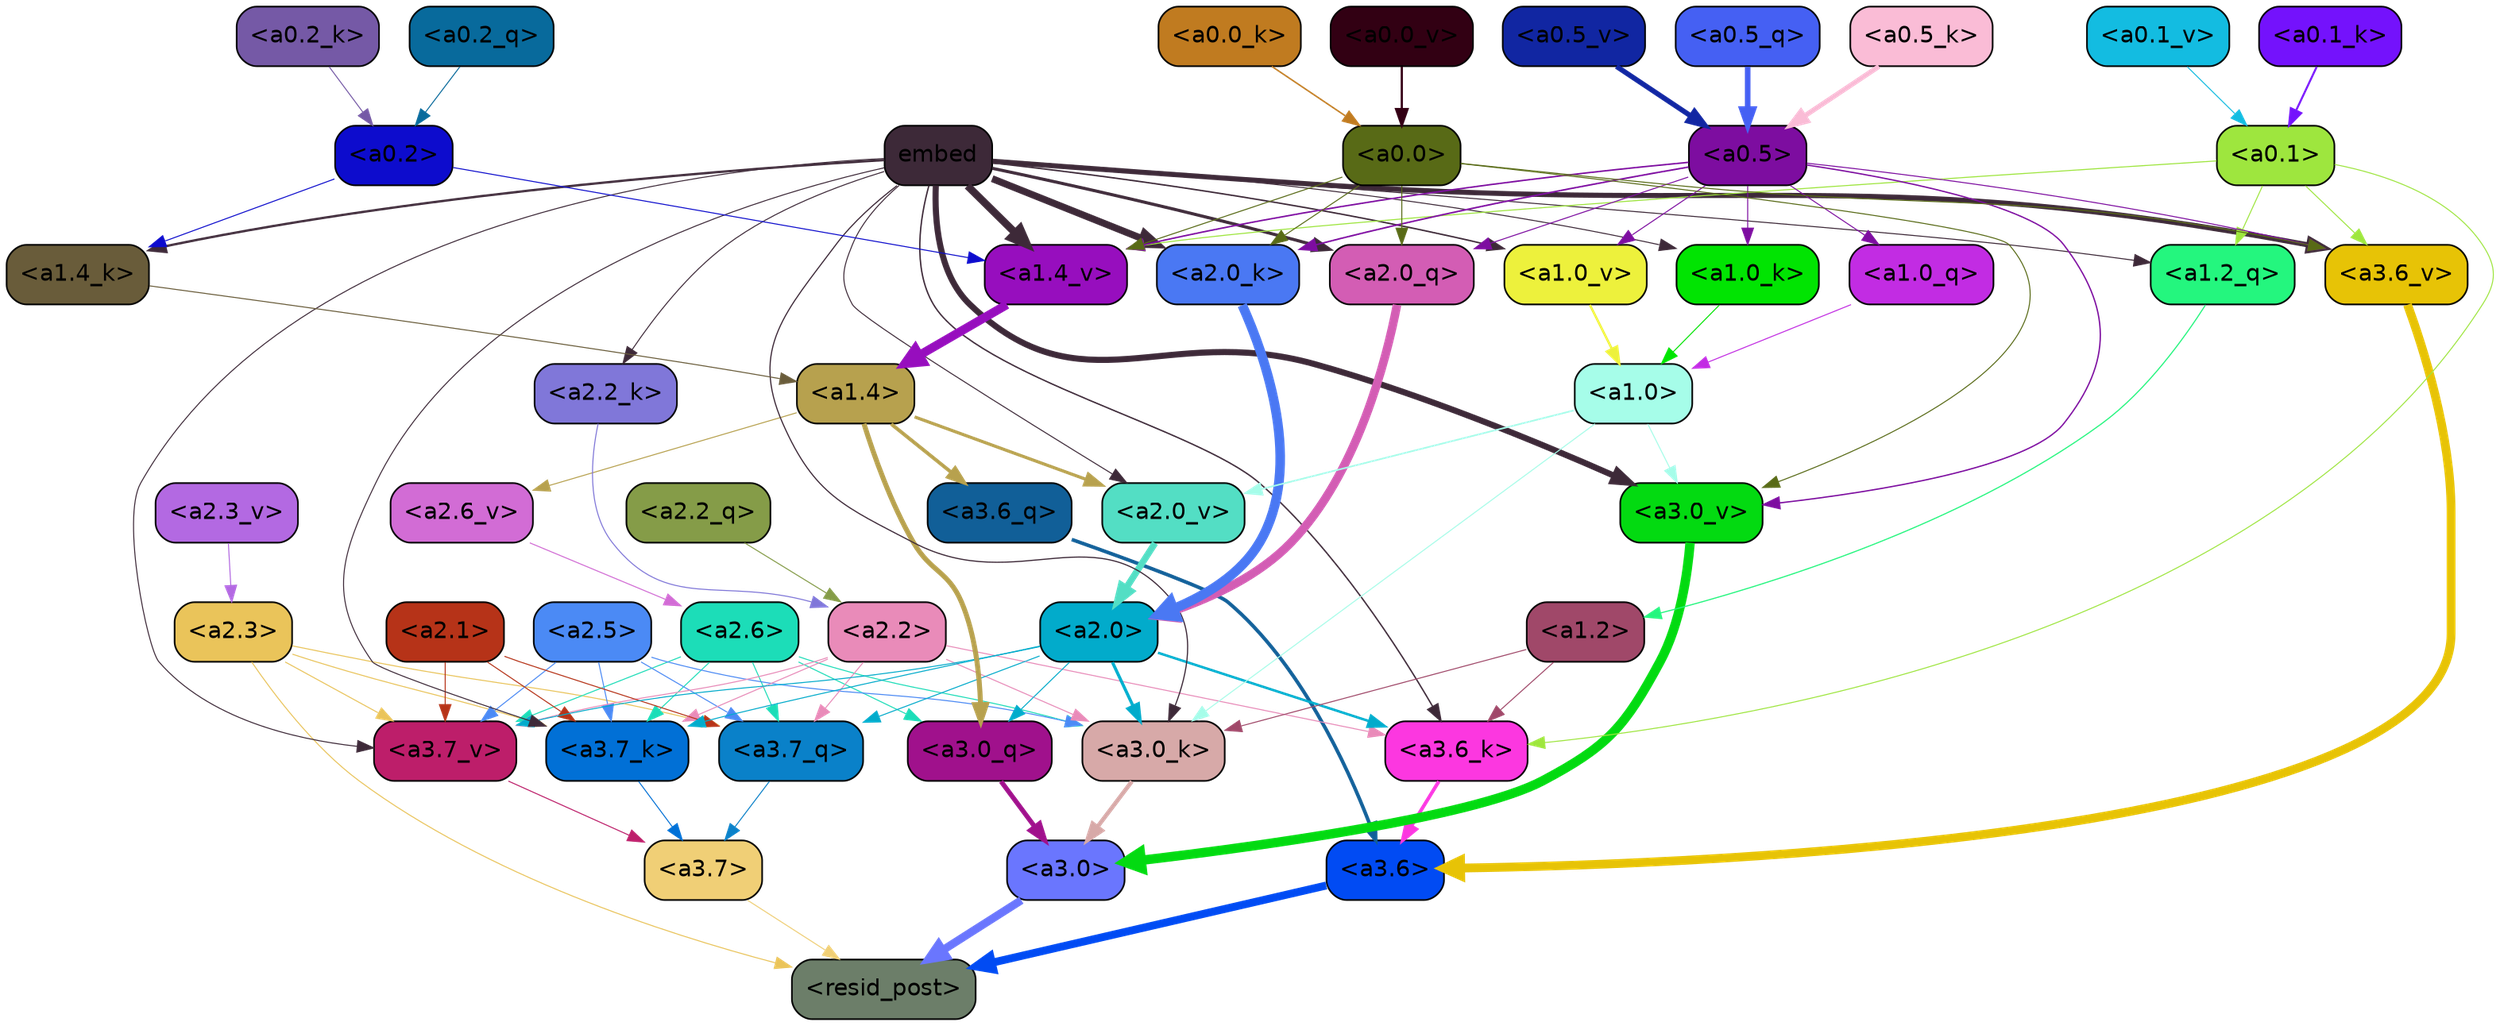 strict digraph "" {
	graph [bgcolor=transparent,
		layout=dot,
		overlap=false,
		splines=true
	];
	"<a3.7>"	[color=black,
		fillcolor="#f0cf76",
		fontname=Helvetica,
		shape=box,
		style="filled, rounded"];
	"<resid_post>"	[color=black,
		fillcolor="#6c7e69",
		fontname=Helvetica,
		shape=box,
		style="filled, rounded"];
	"<a3.7>" -> "<resid_post>"	[color="#f0cf76",
		penwidth=0.6];
	"<a3.6>"	[color=black,
		fillcolor="#014bf3",
		fontname=Helvetica,
		shape=box,
		style="filled, rounded"];
	"<a3.6>" -> "<resid_post>"	[color="#014bf3",
		penwidth=4.752790808677673];
	"<a3.0>"	[color=black,
		fillcolor="#6a76fe",
		fontname=Helvetica,
		shape=box,
		style="filled, rounded"];
	"<a3.0>" -> "<resid_post>"	[color="#6a76fe",
		penwidth=4.897669434547424];
	"<a2.3>"	[color=black,
		fillcolor="#eac45a",
		fontname=Helvetica,
		shape=box,
		style="filled, rounded"];
	"<a2.3>" -> "<resid_post>"	[color="#eac45a",
		penwidth=0.6];
	"<a3.7_q>"	[color=black,
		fillcolor="#0a81c9",
		fontname=Helvetica,
		shape=box,
		style="filled, rounded"];
	"<a2.3>" -> "<a3.7_q>"	[color="#eac45a",
		penwidth=0.6];
	"<a3.7_k>"	[color=black,
		fillcolor="#0170d6",
		fontname=Helvetica,
		shape=box,
		style="filled, rounded"];
	"<a2.3>" -> "<a3.7_k>"	[color="#eac45a",
		penwidth=0.6];
	"<a3.7_v>"	[color=black,
		fillcolor="#bd1e6a",
		fontname=Helvetica,
		shape=box,
		style="filled, rounded"];
	"<a2.3>" -> "<a3.7_v>"	[color="#eac45a",
		penwidth=0.6];
	"<a3.7_q>" -> "<a3.7>"	[color="#0a81c9",
		penwidth=0.6];
	"<a3.6_q>"	[color=black,
		fillcolor="#115f98",
		fontname=Helvetica,
		shape=box,
		style="filled, rounded"];
	"<a3.6_q>" -> "<a3.6>"	[color="#115f98",
		penwidth=2.160832464694977];
	"<a3.0_q>"	[color=black,
		fillcolor="#a0118c",
		fontname=Helvetica,
		shape=box,
		style="filled, rounded"];
	"<a3.0_q>" -> "<a3.0>"	[color="#a0118c",
		penwidth=2.870753765106201];
	"<a3.7_k>" -> "<a3.7>"	[color="#0170d6",
		penwidth=0.6];
	"<a3.6_k>"	[color=black,
		fillcolor="#fc37e0",
		fontname=Helvetica,
		shape=box,
		style="filled, rounded"];
	"<a3.6_k>" -> "<a3.6>"	[color="#fc37e0",
		penwidth=2.13908451795578];
	"<a3.0_k>"	[color=black,
		fillcolor="#d7a9a8",
		fontname=Helvetica,
		shape=box,
		style="filled, rounded"];
	"<a3.0_k>" -> "<a3.0>"	[color="#d7a9a8",
		penwidth=2.520303964614868];
	"<a3.7_v>" -> "<a3.7>"	[color="#bd1e6a",
		penwidth=0.6];
	"<a3.6_v>"	[color=black,
		fillcolor="#e7c306",
		fontname=Helvetica,
		shape=box,
		style="filled, rounded"];
	"<a3.6_v>" -> "<a3.6>"	[color="#e7c306",
		penwidth=5.297133803367615];
	"<a3.0_v>"	[color=black,
		fillcolor="#03da11",
		fontname=Helvetica,
		shape=box,
		style="filled, rounded"];
	"<a3.0_v>" -> "<a3.0>"	[color="#03da11",
		penwidth=5.680712580680847];
	"<a2.6>"	[color=black,
		fillcolor="#1cddb8",
		fontname=Helvetica,
		shape=box,
		style="filled, rounded"];
	"<a2.6>" -> "<a3.7_q>"	[color="#1cddb8",
		penwidth=0.6];
	"<a2.6>" -> "<a3.0_q>"	[color="#1cddb8",
		penwidth=0.6];
	"<a2.6>" -> "<a3.7_k>"	[color="#1cddb8",
		penwidth=0.6];
	"<a2.6>" -> "<a3.0_k>"	[color="#1cddb8",
		penwidth=0.6];
	"<a2.6>" -> "<a3.7_v>"	[color="#1cddb8",
		penwidth=0.6];
	"<a2.5>"	[color=black,
		fillcolor="#4b8af5",
		fontname=Helvetica,
		shape=box,
		style="filled, rounded"];
	"<a2.5>" -> "<a3.7_q>"	[color="#4b8af5",
		penwidth=0.6];
	"<a2.5>" -> "<a3.7_k>"	[color="#4b8af5",
		penwidth=0.6];
	"<a2.5>" -> "<a3.0_k>"	[color="#4b8af5",
		penwidth=0.6];
	"<a2.5>" -> "<a3.7_v>"	[color="#4b8af5",
		penwidth=0.6];
	"<a2.2>"	[color=black,
		fillcolor="#e98bb9",
		fontname=Helvetica,
		shape=box,
		style="filled, rounded"];
	"<a2.2>" -> "<a3.7_q>"	[color="#e98bb9",
		penwidth=0.6];
	"<a2.2>" -> "<a3.7_k>"	[color="#e98bb9",
		penwidth=0.6];
	"<a2.2>" -> "<a3.6_k>"	[color="#e98bb9",
		penwidth=0.6];
	"<a2.2>" -> "<a3.0_k>"	[color="#e98bb9",
		penwidth=0.6];
	"<a2.2>" -> "<a3.7_v>"	[color="#e98bb9",
		penwidth=0.6];
	"<a2.1>"	[color=black,
		fillcolor="#b63318",
		fontname=Helvetica,
		shape=box,
		style="filled, rounded"];
	"<a2.1>" -> "<a3.7_q>"	[color="#b63318",
		penwidth=0.6];
	"<a2.1>" -> "<a3.7_k>"	[color="#b63318",
		penwidth=0.6];
	"<a2.1>" -> "<a3.7_v>"	[color="#b63318",
		penwidth=0.6];
	"<a2.0>"	[color=black,
		fillcolor="#02abcb",
		fontname=Helvetica,
		shape=box,
		style="filled, rounded"];
	"<a2.0>" -> "<a3.7_q>"	[color="#02abcb",
		penwidth=0.6];
	"<a2.0>" -> "<a3.0_q>"	[color="#02abcb",
		penwidth=0.6];
	"<a2.0>" -> "<a3.7_k>"	[color="#02abcb",
		penwidth=0.6];
	"<a2.0>" -> "<a3.6_k>"	[color="#02abcb",
		penwidth=1.4811622872948647];
	"<a2.0>" -> "<a3.0_k>"	[color="#02abcb",
		penwidth=1.8632715698331594];
	"<a2.0>" -> "<a3.7_v>"	[color="#02abcb",
		penwidth=0.6];
	"<a1.4>"	[color=black,
		fillcolor="#b7a14e",
		fontname=Helvetica,
		shape=box,
		style="filled, rounded"];
	"<a1.4>" -> "<a3.6_q>"	[color="#b7a14e",
		penwidth=2.1468575447797775];
	"<a1.4>" -> "<a3.0_q>"	[color="#b7a14e",
		penwidth=3.0006065368652344];
	"<a2.6_v>"	[color=black,
		fillcolor="#d26cd5",
		fontname=Helvetica,
		shape=box,
		style="filled, rounded"];
	"<a1.4>" -> "<a2.6_v>"	[color="#b7a14e",
		penwidth=0.6];
	"<a2.0_v>"	[color=black,
		fillcolor="#53dec4",
		fontname=Helvetica,
		shape=box,
		style="filled, rounded"];
	"<a1.4>" -> "<a2.0_v>"	[color="#b7a14e",
		penwidth=1.8759949803352356];
	embed	[color=black,
		fillcolor="#3d2938",
		fontname=Helvetica,
		shape=box,
		style="filled, rounded"];
	embed -> "<a3.7_k>"	[color="#3d2938",
		penwidth=0.6];
	embed -> "<a3.6_k>"	[color="#3d2938",
		penwidth=0.8410270567983389];
	embed -> "<a3.0_k>"	[color="#3d2938",
		penwidth=0.691851794719696];
	embed -> "<a3.7_v>"	[color="#3d2938",
		penwidth=0.6];
	embed -> "<a3.6_v>"	[color="#3d2938",
		penwidth=3.0758190751075745];
	embed -> "<a3.0_v>"	[color="#3d2938",
		penwidth=3.6927278637886047];
	"<a2.0_q>"	[color=black,
		fillcolor="#d35db4",
		fontname=Helvetica,
		shape=box,
		style="filled, rounded"];
	embed -> "<a2.0_q>"	[color="#3d2938",
		penwidth=1.8617419600486755];
	"<a2.2_k>"	[color=black,
		fillcolor="#8077d9",
		fontname=Helvetica,
		shape=box,
		style="filled, rounded"];
	embed -> "<a2.2_k>"	[color="#3d2938",
		penwidth=0.6];
	"<a2.0_k>"	[color=black,
		fillcolor="#4a78f3",
		fontname=Helvetica,
		shape=box,
		style="filled, rounded"];
	embed -> "<a2.0_k>"	[color="#3d2938",
		penwidth=4.189224064350128];
	embed -> "<a2.0_v>"	[color="#3d2938",
		penwidth=0.6];
	"<a1.2_q>"	[color=black,
		fillcolor="#24f67e",
		fontname=Helvetica,
		shape=box,
		style="filled, rounded"];
	embed -> "<a1.2_q>"	[color="#3d2938",
		penwidth=0.603080153465271];
	"<a1.4_k>"	[color=black,
		fillcolor="#695c3a",
		fontname=Helvetica,
		shape=box,
		style="filled, rounded"];
	embed -> "<a1.4_k>"	[color="#3d2938",
		penwidth=1.3883130550384521];
	"<a1.0_k>"	[color=black,
		fillcolor="#01e402",
		fontname=Helvetica,
		shape=box,
		style="filled, rounded"];
	embed -> "<a1.0_k>"	[color="#3d2938",
		penwidth=0.6];
	"<a1.4_v>"	[color=black,
		fillcolor="#970ebe",
		fontname=Helvetica,
		shape=box,
		style="filled, rounded"];
	embed -> "<a1.4_v>"	[color="#3d2938",
		penwidth=4.585226953029633];
	"<a1.0_v>"	[color=black,
		fillcolor="#edf13c",
		fontname=Helvetica,
		shape=box,
		style="filled, rounded"];
	embed -> "<a1.0_v>"	[color="#3d2938",
		penwidth=0.8794136047363281];
	"<a1.2>"	[color=black,
		fillcolor="#a04869",
		fontname=Helvetica,
		shape=box,
		style="filled, rounded"];
	"<a1.2>" -> "<a3.6_k>"	[color="#a04869",
		penwidth=0.6];
	"<a1.2>" -> "<a3.0_k>"	[color="#a04869",
		penwidth=0.6];
	"<a0.1>"	[color=black,
		fillcolor="#9ee63e",
		fontname=Helvetica,
		shape=box,
		style="filled, rounded"];
	"<a0.1>" -> "<a3.6_k>"	[color="#9ee63e",
		penwidth=0.6];
	"<a0.1>" -> "<a3.6_v>"	[color="#9ee63e",
		penwidth=0.6];
	"<a0.1>" -> "<a1.2_q>"	[color="#9ee63e",
		penwidth=0.6];
	"<a0.1>" -> "<a1.4_v>"	[color="#9ee63e",
		penwidth=0.6243228018283844];
	"<a1.0>"	[color=black,
		fillcolor="#a6fde9",
		fontname=Helvetica,
		shape=box,
		style="filled, rounded"];
	"<a1.0>" -> "<a3.0_k>"	[color="#a6fde9",
		penwidth=0.6];
	"<a1.0>" -> "<a3.0_v>"	[color="#a6fde9",
		penwidth=0.6];
	"<a1.0>" -> "<a2.0_v>"	[color="#a6fde9",
		penwidth=0.9620223194360733];
	"<a0.5>"	[color=black,
		fillcolor="#7d0da0",
		fontname=Helvetica,
		shape=box,
		style="filled, rounded"];
	"<a0.5>" -> "<a3.6_v>"	[color="#7d0da0",
		penwidth=0.6];
	"<a0.5>" -> "<a3.0_v>"	[color="#7d0da0",
		penwidth=0.8028683364391327];
	"<a0.5>" -> "<a2.0_q>"	[color="#7d0da0",
		penwidth=0.6];
	"<a0.5>" -> "<a2.0_k>"	[color="#7d0da0",
		penwidth=0.9350990951061249];
	"<a1.0_q>"	[color=black,
		fillcolor="#c22ce3",
		fontname=Helvetica,
		shape=box,
		style="filled, rounded"];
	"<a0.5>" -> "<a1.0_q>"	[color="#7d0da0",
		penwidth=0.6];
	"<a0.5>" -> "<a1.0_k>"	[color="#7d0da0",
		penwidth=0.6];
	"<a0.5>" -> "<a1.4_v>"	[color="#7d0da0",
		penwidth=0.9007003456354141];
	"<a0.5>" -> "<a1.0_v>"	[color="#7d0da0",
		penwidth=0.6];
	"<a0.0>"	[color=black,
		fillcolor="#586a16",
		fontname=Helvetica,
		shape=box,
		style="filled, rounded"];
	"<a0.0>" -> "<a3.6_v>"	[color="#586a16",
		penwidth=0.6];
	"<a0.0>" -> "<a3.0_v>"	[color="#586a16",
		penwidth=0.6];
	"<a0.0>" -> "<a2.0_q>"	[color="#586a16",
		penwidth=0.6];
	"<a0.0>" -> "<a2.0_k>"	[color="#586a16",
		penwidth=0.6];
	"<a0.0>" -> "<a1.4_v>"	[color="#586a16",
		penwidth=0.6];
	"<a2.2_q>"	[color=black,
		fillcolor="#859c48",
		fontname=Helvetica,
		shape=box,
		style="filled, rounded"];
	"<a2.2_q>" -> "<a2.2>"	[color="#859c48",
		penwidth=0.6];
	"<a2.0_q>" -> "<a2.0>"	[color="#d35db4",
		penwidth=5.1847569942474365];
	"<a2.2_k>" -> "<a2.2>"	[color="#8077d9",
		penwidth=0.6149471998214722];
	"<a2.0_k>" -> "<a2.0>"	[color="#4a78f3",
		penwidth=5.773491740226746];
	"<a2.6_v>" -> "<a2.6>"	[color="#d26cd5",
		penwidth=0.6];
	"<a2.3_v>"	[color=black,
		fillcolor="#b369e2",
		fontname=Helvetica,
		shape=box,
		style="filled, rounded"];
	"<a2.3_v>" -> "<a2.3>"	[color="#b369e2",
		penwidth=0.6];
	"<a2.0_v>" -> "<a2.0>"	[color="#53dec4",
		penwidth=3.9731863737106323];
	"<a1.2_q>" -> "<a1.2>"	[color="#24f67e",
		penwidth=0.6863181293010712];
	"<a1.0_q>" -> "<a1.0>"	[color="#c22ce3",
		penwidth=0.6];
	"<a1.4_k>" -> "<a1.4>"	[color="#695c3a",
		penwidth=0.6];
	"<a1.0_k>" -> "<a1.0>"	[color="#01e402",
		penwidth=0.6];
	"<a1.4_v>" -> "<a1.4>"	[color="#970ebe",
		penwidth=5.299546539783478];
	"<a1.0_v>" -> "<a1.0>"	[color="#edf13c",
		penwidth=1.3690393567085266];
	"<a0.2>"	[color=black,
		fillcolor="#0d0ccd",
		fontname=Helvetica,
		shape=box,
		style="filled, rounded"];
	"<a0.2>" -> "<a1.4_k>"	[color="#0d0ccd",
		penwidth=0.6];
	"<a0.2>" -> "<a1.4_v>"	[color="#0d0ccd",
		penwidth=0.6];
	"<a0.5_q>"	[color=black,
		fillcolor="#4560f3",
		fontname=Helvetica,
		shape=box,
		style="filled, rounded"];
	"<a0.5_q>" -> "<a0.5>"	[color="#4560f3",
		penwidth=3.3617979288101196];
	"<a0.2_q>"	[color=black,
		fillcolor="#086a9c",
		fontname=Helvetica,
		shape=box,
		style="filled, rounded"];
	"<a0.2_q>" -> "<a0.2>"	[color="#086a9c",
		penwidth=0.6];
	"<a0.5_k>"	[color=black,
		fillcolor="#fabcd6",
		fontname=Helvetica,
		shape=box,
		style="filled, rounded"];
	"<a0.5_k>" -> "<a0.5>"	[color="#fabcd6",
		penwidth=2.9678943157196045];
	"<a0.2_k>"	[color=black,
		fillcolor="#7559a6",
		fontname=Helvetica,
		shape=box,
		style="filled, rounded"];
	"<a0.2_k>" -> "<a0.2>"	[color="#7559a6",
		penwidth=0.6];
	"<a0.1_k>"	[color=black,
		fillcolor="#7412fc",
		fontname=Helvetica,
		shape=box,
		style="filled, rounded"];
	"<a0.1_k>" -> "<a0.1>"	[color="#7412fc",
		penwidth=1.1911210417747498];
	"<a0.0_k>"	[color=black,
		fillcolor="#c07b20",
		fontname=Helvetica,
		shape=box,
		style="filled, rounded"];
	"<a0.0_k>" -> "<a0.0>"	[color="#c07b20",
		penwidth=0.8891661167144775];
	"<a0.5_v>"	[color=black,
		fillcolor="#1126a2",
		fontname=Helvetica,
		shape=box,
		style="filled, rounded"];
	"<a0.5_v>" -> "<a0.5>"	[color="#1126a2",
		penwidth=3.087551772594452];
	"<a0.1_v>"	[color=black,
		fillcolor="#13bce1",
		fontname=Helvetica,
		shape=box,
		style="filled, rounded"];
	"<a0.1_v>" -> "<a0.1>"	[color="#13bce1",
		penwidth=0.6];
	"<a0.0_v>"	[color=black,
		fillcolor="#320013",
		fontname=Helvetica,
		shape=box,
		style="filled, rounded"];
	"<a0.0_v>" -> "<a0.0>"	[color="#320013",
		penwidth=1.3224871754646301];
}
